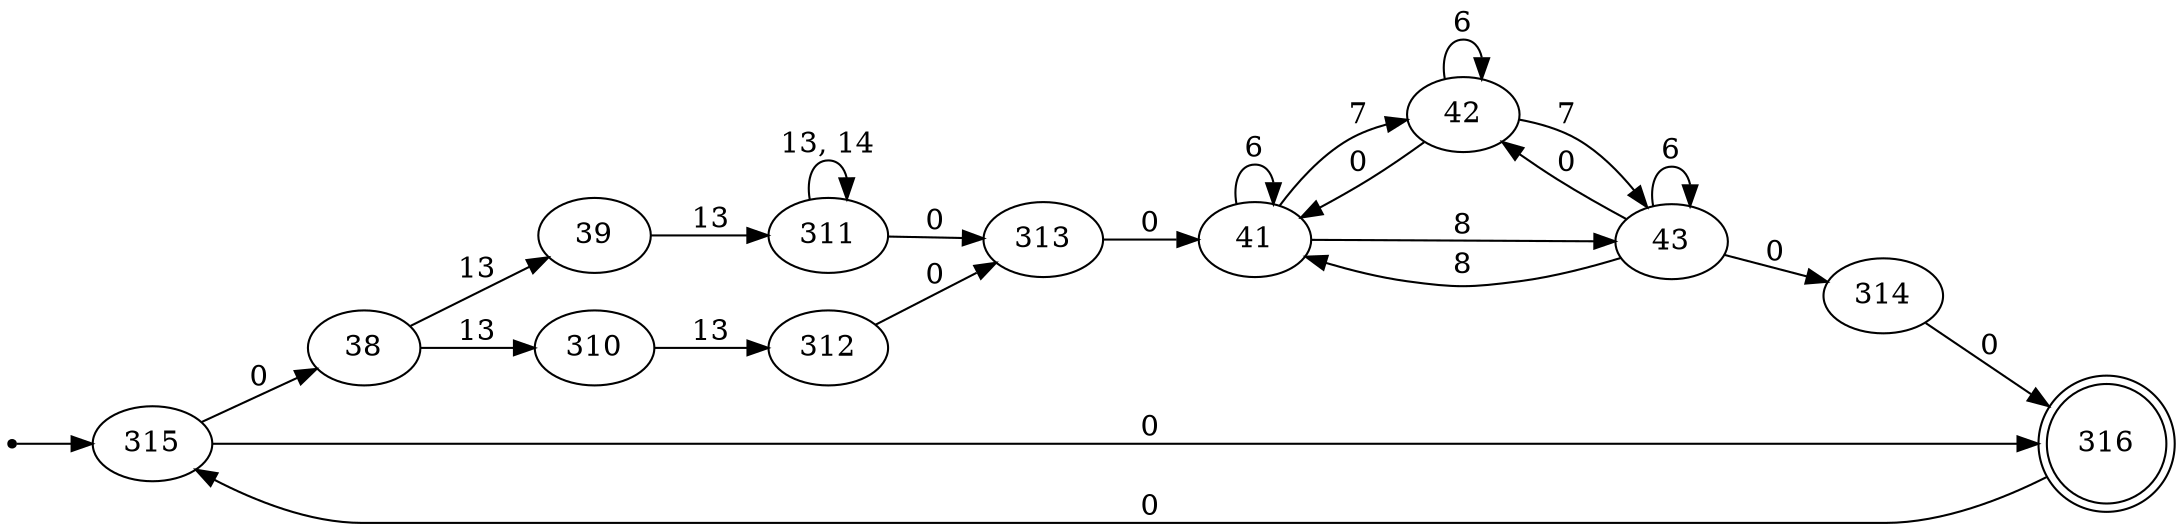 digraph{

rankdir=LR;
inic[shape=point];

inic->315;

38->39 [label="13"];
38->310 [label="13"];
39->311 [label="13"];
41->41 [label="6"];
41->42 [label="7"];
41->43 [label="8"];
42->41 [label="0"];
42->42 [label="6"];
42->43 [label="7"];
43->41 [label="8"];
43->42 [label="0"];
43->43 [label="6"];
43->314 [label="0"];
310->312 [label="13"];
311->311 [label="13, 14"];
311->313 [label="0"];
312->313 [label="0"];
313->41 [label="0"];
314->316 [label="0"];
315->38 [label="0"];
315->316 [label="0"];
316->315 [label="0"];

316[shape=doublecircle];
}
